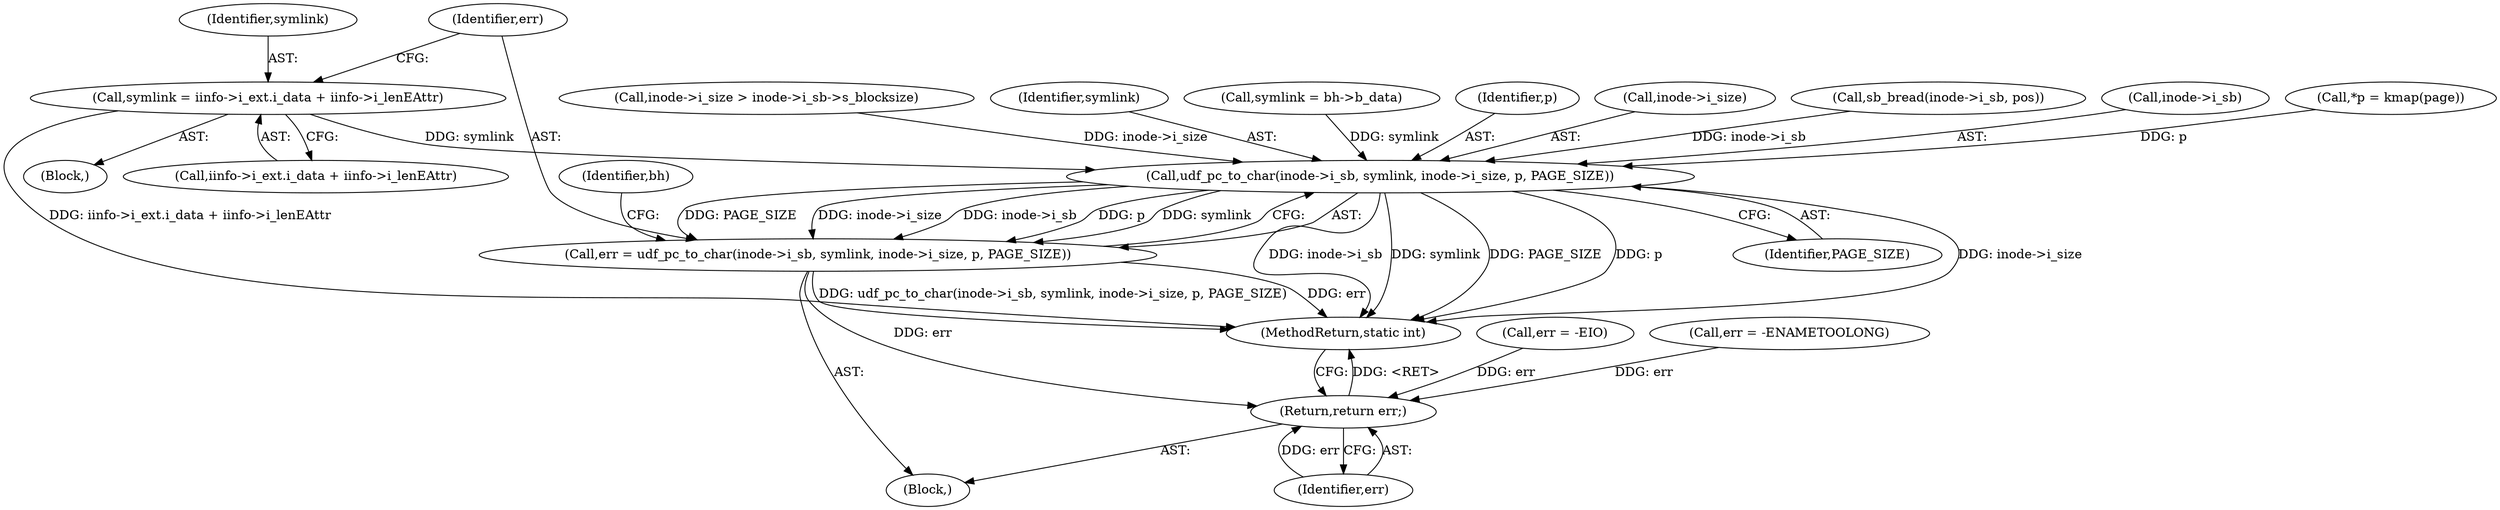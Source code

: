 digraph "0_linux_0e5cc9a40ada6046e6bc3bdfcd0c0d7e4b706b14_2@integer" {
"1000163" [label="(Call,symlink = iinfo->i_ext.i_data + iinfo->i_lenEAttr)"];
"1000199" [label="(Call,udf_pc_to_char(inode->i_sb, symlink, inode->i_size, p, PAGE_SIZE))"];
"1000197" [label="(Call,err = udf_pc_to_char(inode->i_sb, symlink, inode->i_size, p, PAGE_SIZE))"];
"1000240" [label="(Return,return err;)"];
"1000241" [label="(Identifier,err)"];
"1000208" [label="(Identifier,PAGE_SIZE)"];
"1000204" [label="(Call,inode->i_size)"];
"1000104" [label="(Block,)"];
"1000187" [label="(Call,err = -EIO)"];
"1000178" [label="(Call,sb_bread(inode->i_sb, pos))"];
"1000164" [label="(Identifier,symlink)"];
"1000162" [label="(Block,)"];
"1000242" [label="(MethodReturn,static int)"];
"1000198" [label="(Identifier,err)"];
"1000137" [label="(Call,err = -ENAMETOOLONG)"];
"1000199" [label="(Call,udf_pc_to_char(inode->i_sb, symlink, inode->i_size, p, PAGE_SIZE))"];
"1000200" [label="(Call,inode->i_sb)"];
"1000197" [label="(Call,err = udf_pc_to_char(inode->i_sb, symlink, inode->i_size, p, PAGE_SIZE))"];
"1000210" [label="(Identifier,bh)"];
"1000120" [label="(Call,*p = kmap(page))"];
"1000127" [label="(Call,inode->i_size > inode->i_sb->s_blocksize)"];
"1000163" [label="(Call,symlink = iinfo->i_ext.i_data + iinfo->i_lenEAttr)"];
"1000203" [label="(Identifier,symlink)"];
"1000165" [label="(Call,iinfo->i_ext.i_data + iinfo->i_lenEAttr)"];
"1000240" [label="(Return,return err;)"];
"1000192" [label="(Call,symlink = bh->b_data)"];
"1000207" [label="(Identifier,p)"];
"1000163" -> "1000162"  [label="AST: "];
"1000163" -> "1000165"  [label="CFG: "];
"1000164" -> "1000163"  [label="AST: "];
"1000165" -> "1000163"  [label="AST: "];
"1000198" -> "1000163"  [label="CFG: "];
"1000163" -> "1000242"  [label="DDG: iinfo->i_ext.i_data + iinfo->i_lenEAttr"];
"1000163" -> "1000199"  [label="DDG: symlink"];
"1000199" -> "1000197"  [label="AST: "];
"1000199" -> "1000208"  [label="CFG: "];
"1000200" -> "1000199"  [label="AST: "];
"1000203" -> "1000199"  [label="AST: "];
"1000204" -> "1000199"  [label="AST: "];
"1000207" -> "1000199"  [label="AST: "];
"1000208" -> "1000199"  [label="AST: "];
"1000197" -> "1000199"  [label="CFG: "];
"1000199" -> "1000242"  [label="DDG: inode->i_sb"];
"1000199" -> "1000242"  [label="DDG: symlink"];
"1000199" -> "1000242"  [label="DDG: PAGE_SIZE"];
"1000199" -> "1000242"  [label="DDG: p"];
"1000199" -> "1000242"  [label="DDG: inode->i_size"];
"1000199" -> "1000197"  [label="DDG: PAGE_SIZE"];
"1000199" -> "1000197"  [label="DDG: inode->i_size"];
"1000199" -> "1000197"  [label="DDG: inode->i_sb"];
"1000199" -> "1000197"  [label="DDG: p"];
"1000199" -> "1000197"  [label="DDG: symlink"];
"1000178" -> "1000199"  [label="DDG: inode->i_sb"];
"1000192" -> "1000199"  [label="DDG: symlink"];
"1000127" -> "1000199"  [label="DDG: inode->i_size"];
"1000120" -> "1000199"  [label="DDG: p"];
"1000197" -> "1000104"  [label="AST: "];
"1000198" -> "1000197"  [label="AST: "];
"1000210" -> "1000197"  [label="CFG: "];
"1000197" -> "1000242"  [label="DDG: udf_pc_to_char(inode->i_sb, symlink, inode->i_size, p, PAGE_SIZE)"];
"1000197" -> "1000242"  [label="DDG: err"];
"1000197" -> "1000240"  [label="DDG: err"];
"1000240" -> "1000104"  [label="AST: "];
"1000240" -> "1000241"  [label="CFG: "];
"1000241" -> "1000240"  [label="AST: "];
"1000242" -> "1000240"  [label="CFG: "];
"1000240" -> "1000242"  [label="DDG: <RET>"];
"1000241" -> "1000240"  [label="DDG: err"];
"1000187" -> "1000240"  [label="DDG: err"];
"1000137" -> "1000240"  [label="DDG: err"];
}
